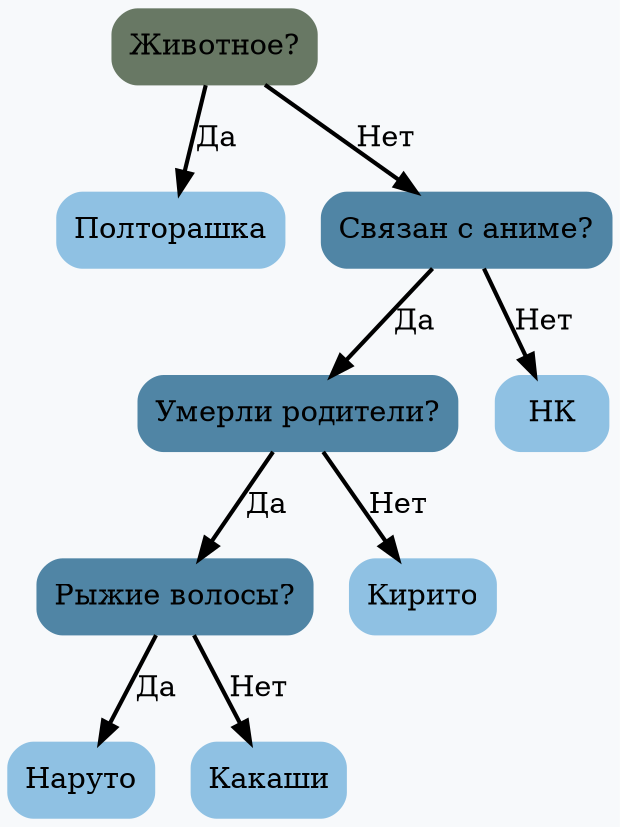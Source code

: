 digraph G {
	rankdir = HR;
	bgcolor="#F7F9FB"
	 node0x503000000040 [shape=Mrecord; style=filled; color="#687864"; label =  "Животное? " ];
	 node0x503000000040 -> node0x5030000000a0 [label="Да"; style=bold; weight=1000; ];
	 node0x503000000040 -> node0x503000000100 [label="Нет"; style=bold; weight=1000; ];
	 node0x5030000000a0 [shape=Mrecord; style=filled; color="#8FC1E3"; label =  "Полторашка " ];
	 node0x503000000100 [shape=Mrecord; style=filled; color="#5085A5"; label =  "Связан с аниме? " ];
	 node0x503000000100 -> node0x503000000160 [label="Да"; style=bold; weight=1000; ];
	 node0x503000000100 -> node0x503000000340 [label="Нет"; style=bold; weight=1000; ];
	 node0x503000000160 [shape=Mrecord; style=filled; color="#5085A5"; label =  "Умерли родители? " ];
	 node0x503000000160 -> node0x5030000001c0 [label="Да"; style=bold; weight=1000; ];
	 node0x503000000160 -> node0x5030000002e0 [label="Нет"; style=bold; weight=1000; ];
	 node0x5030000001c0 [shape=Mrecord; style=filled; color="#5085A5"; label =  "Рыжие волосы? " ];
	 node0x5030000001c0 -> node0x503000000220 [label="Да"; style=bold; weight=1000; ];
	 node0x5030000001c0 -> node0x503000000280 [label="Нет"; style=bold; weight=1000; ];
	 node0x503000000220 [shape=Mrecord; style=filled; color="#8FC1E3"; label =  "Наруто " ];
	 node0x503000000280 [shape=Mrecord; style=filled; color="#8FC1E3"; label =  "Какаши " ];
	 node0x5030000002e0 [shape=Mrecord; style=filled; color="#8FC1E3"; label =  "Кирито " ];
	 node0x503000000340 [shape=Mrecord; style=filled; color="#8FC1E3"; label =  "НК " ];
}
